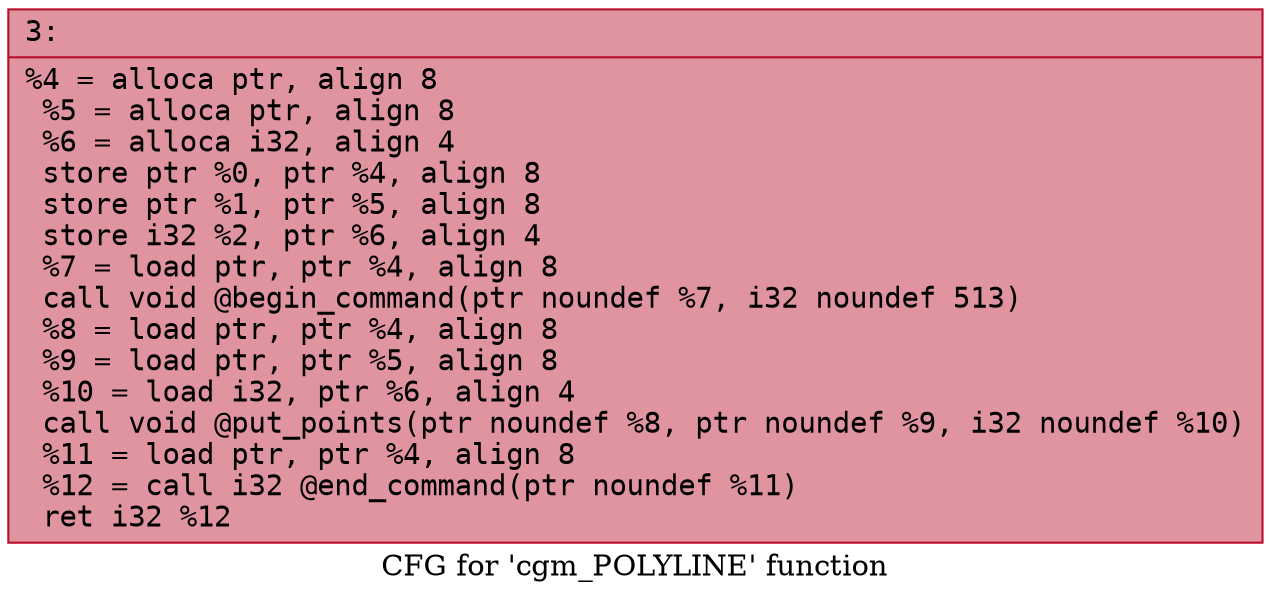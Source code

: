 digraph "CFG for 'cgm_POLYLINE' function" {
	label="CFG for 'cgm_POLYLINE' function";

	Node0x6000024c7890 [shape=record,color="#b70d28ff", style=filled, fillcolor="#b70d2870" fontname="Courier",label="{3:\l|  %4 = alloca ptr, align 8\l  %5 = alloca ptr, align 8\l  %6 = alloca i32, align 4\l  store ptr %0, ptr %4, align 8\l  store ptr %1, ptr %5, align 8\l  store i32 %2, ptr %6, align 4\l  %7 = load ptr, ptr %4, align 8\l  call void @begin_command(ptr noundef %7, i32 noundef 513)\l  %8 = load ptr, ptr %4, align 8\l  %9 = load ptr, ptr %5, align 8\l  %10 = load i32, ptr %6, align 4\l  call void @put_points(ptr noundef %8, ptr noundef %9, i32 noundef %10)\l  %11 = load ptr, ptr %4, align 8\l  %12 = call i32 @end_command(ptr noundef %11)\l  ret i32 %12\l}"];
}
